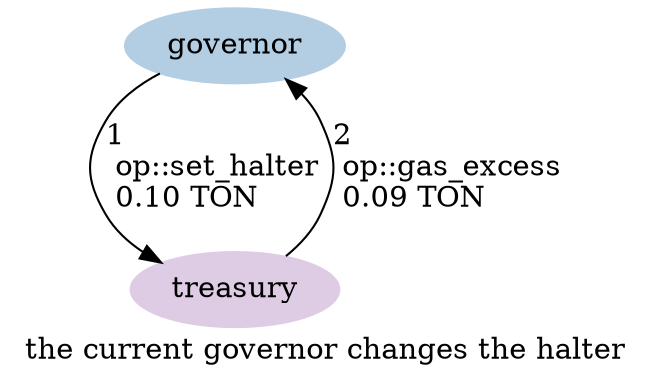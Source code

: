 digraph {
    label="the current governor changes the halter"
    node [ colorscheme=pastel19 style=filled ]

    /* Entities */
    governor [ color=2 ]
    treasury [ color=4 ]

    /* Relationships */
    governor -> treasury [ label="1\l op::set_halter\l 0.10 TON\l" ]
    treasury -> governor [ label="2\l op::gas_excess\l 0.09 TON\l" ]

    /* Ranks */
    { rank=min governor }
    { rank=max treasury }
}

